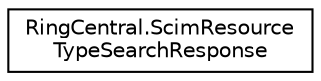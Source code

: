 digraph "Graphical Class Hierarchy"
{
 // LATEX_PDF_SIZE
  edge [fontname="Helvetica",fontsize="10",labelfontname="Helvetica",labelfontsize="10"];
  node [fontname="Helvetica",fontsize="10",shape=record];
  rankdir="LR";
  Node0 [label="RingCentral.ScimResource\lTypeSearchResponse",height=0.2,width=0.4,color="black", fillcolor="white", style="filled",URL="$classRingCentral_1_1ScimResourceTypeSearchResponse.html",tooltip=" "];
}

